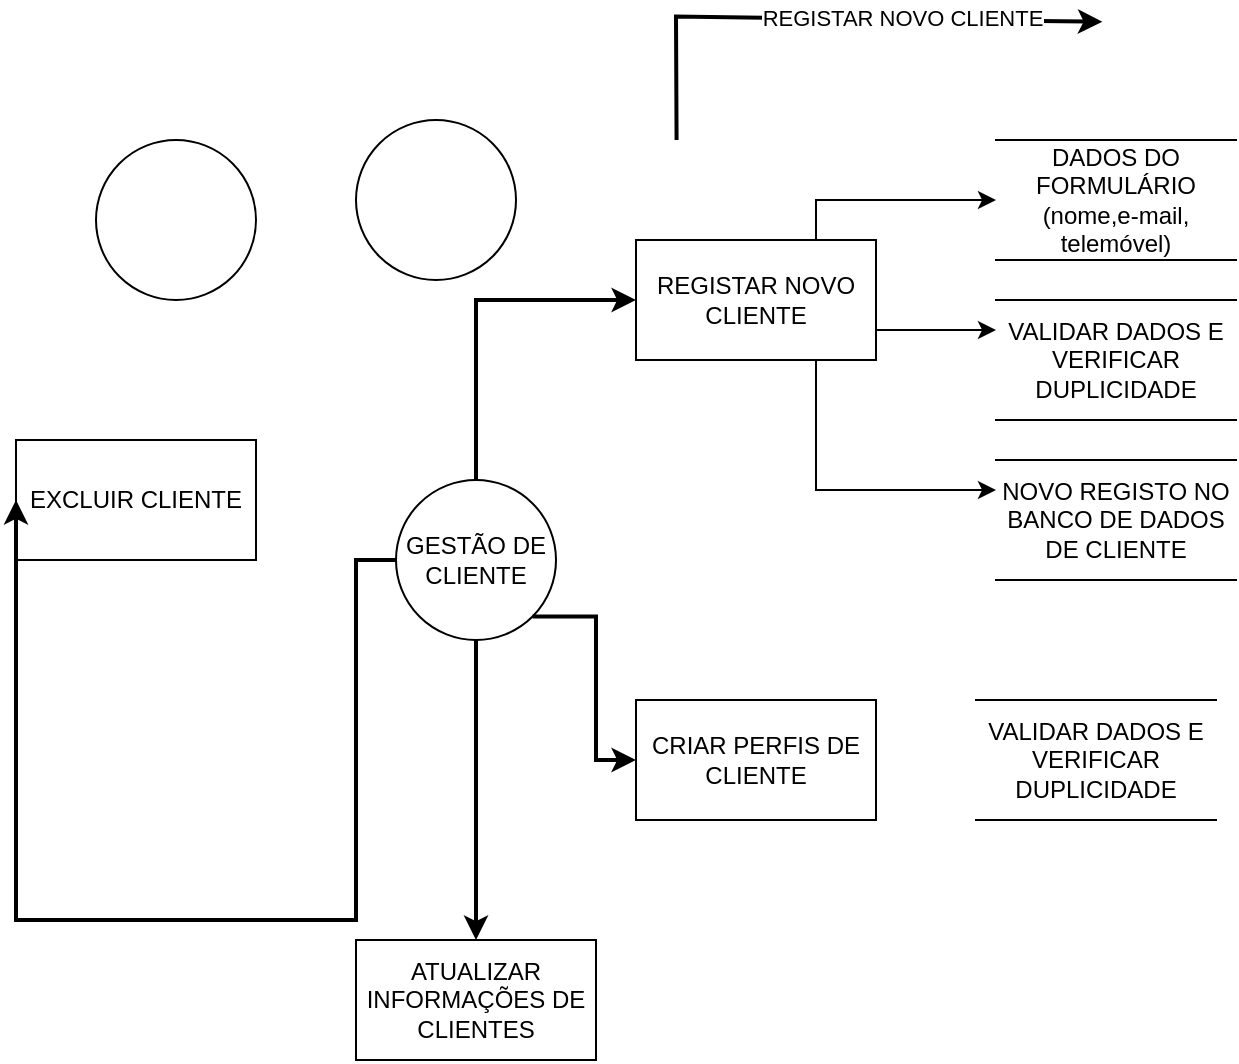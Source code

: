 <mxfile version="24.7.0" type="github">
  <diagram name="Página-1" id="Dr3p4S7zPRtVfybd-5ty">
    <mxGraphModel dx="1050" dy="557" grid="1" gridSize="10" guides="1" tooltips="1" connect="1" arrows="1" fold="1" page="1" pageScale="1" pageWidth="827" pageHeight="1169" math="0" shadow="0">
      <root>
        <mxCell id="0" />
        <mxCell id="1" parent="0" />
        <mxCell id="Y3ODHWRe5vrafWBGQ1nY-9" style="edgeStyle=orthogonalEdgeStyle;rounded=0;orthogonalLoop=1;jettySize=auto;html=1;strokeWidth=2;exitX=0.5;exitY=0;exitDx=0;exitDy=0;entryX=0;entryY=0.5;entryDx=0;entryDy=0;" edge="1" parent="1" source="Y3ODHWRe5vrafWBGQ1nY-1" target="Y3ODHWRe5vrafWBGQ1nY-6">
          <mxGeometry relative="1" as="geometry">
            <mxPoint x="400" y="270" as="sourcePoint" />
            <mxPoint x="440" y="200" as="targetPoint" />
            <Array as="points">
              <mxPoint x="400" y="200" />
            </Array>
          </mxGeometry>
        </mxCell>
        <mxCell id="Y3ODHWRe5vrafWBGQ1nY-1" value="GESTÃO DE CLIENTE" style="ellipse;whiteSpace=wrap;html=1;aspect=fixed;" vertex="1" parent="1">
          <mxGeometry x="360" y="290" width="80" height="80" as="geometry" />
        </mxCell>
        <mxCell id="Y3ODHWRe5vrafWBGQ1nY-2" value="ATUALIZAR INFORMAÇÕES DE CLIENTES" style="rounded=0;whiteSpace=wrap;html=1;" vertex="1" parent="1">
          <mxGeometry x="340" y="520" width="120" height="60" as="geometry" />
        </mxCell>
        <mxCell id="Y3ODHWRe5vrafWBGQ1nY-3" value="" style="ellipse;whiteSpace=wrap;html=1;aspect=fixed;" vertex="1" parent="1">
          <mxGeometry x="340" y="110" width="80" height="80" as="geometry" />
        </mxCell>
        <mxCell id="Y3ODHWRe5vrafWBGQ1nY-4" value="CRIAR PERFIS DE CLIENTE" style="rounded=0;whiteSpace=wrap;html=1;" vertex="1" parent="1">
          <mxGeometry x="480" y="400" width="120" height="60" as="geometry" />
        </mxCell>
        <mxCell id="Y3ODHWRe5vrafWBGQ1nY-5" value="" style="ellipse;whiteSpace=wrap;html=1;aspect=fixed;" vertex="1" parent="1">
          <mxGeometry x="210" y="120" width="80" height="80" as="geometry" />
        </mxCell>
        <mxCell id="Y3ODHWRe5vrafWBGQ1nY-23" style="edgeStyle=orthogonalEdgeStyle;rounded=0;orthogonalLoop=1;jettySize=auto;html=1;entryX=0;entryY=0.25;entryDx=0;entryDy=0;exitX=1;exitY=0.75;exitDx=0;exitDy=0;" edge="1" parent="1" source="Y3ODHWRe5vrafWBGQ1nY-6" target="Y3ODHWRe5vrafWBGQ1nY-16">
          <mxGeometry relative="1" as="geometry" />
        </mxCell>
        <mxCell id="Y3ODHWRe5vrafWBGQ1nY-24" style="edgeStyle=orthogonalEdgeStyle;rounded=0;orthogonalLoop=1;jettySize=auto;html=1;entryX=0;entryY=0.5;entryDx=0;entryDy=0;exitX=0.75;exitY=0;exitDx=0;exitDy=0;" edge="1" parent="1" source="Y3ODHWRe5vrafWBGQ1nY-6" target="Y3ODHWRe5vrafWBGQ1nY-15">
          <mxGeometry relative="1" as="geometry" />
        </mxCell>
        <mxCell id="Y3ODHWRe5vrafWBGQ1nY-26" style="edgeStyle=orthogonalEdgeStyle;rounded=0;orthogonalLoop=1;jettySize=auto;html=1;entryX=0;entryY=0.25;entryDx=0;entryDy=0;exitX=0.75;exitY=1;exitDx=0;exitDy=0;" edge="1" parent="1" source="Y3ODHWRe5vrafWBGQ1nY-6" target="Y3ODHWRe5vrafWBGQ1nY-21">
          <mxGeometry relative="1" as="geometry" />
        </mxCell>
        <mxCell id="Y3ODHWRe5vrafWBGQ1nY-6" value="REGISTAR NOVO CLIENTE" style="rounded=0;whiteSpace=wrap;html=1;" vertex="1" parent="1">
          <mxGeometry x="480" y="170" width="120" height="60" as="geometry" />
        </mxCell>
        <mxCell id="Y3ODHWRe5vrafWBGQ1nY-7" value="" style="endArrow=classic;html=1;rounded=0;strokeWidth=2;exitX=1;exitY=0;exitDx=0;exitDy=0;entryX=0.01;entryY=0.377;entryDx=0;entryDy=0;entryPerimeter=0;" edge="1" parent="1">
          <mxGeometry relative="1" as="geometry">
            <mxPoint x="500.284" y="119.996" as="sourcePoint" />
            <mxPoint x="713.2" y="60.9" as="targetPoint" />
            <Array as="points">
              <mxPoint x="500" y="58.28" />
            </Array>
          </mxGeometry>
        </mxCell>
        <mxCell id="Y3ODHWRe5vrafWBGQ1nY-8" value="REGISTAR NOVO CLIENTE" style="edgeLabel;resizable=0;html=1;;align=center;verticalAlign=middle;" connectable="0" vertex="1" parent="Y3ODHWRe5vrafWBGQ1nY-7">
          <mxGeometry relative="1" as="geometry">
            <mxPoint x="37" as="offset" />
          </mxGeometry>
        </mxCell>
        <mxCell id="Y3ODHWRe5vrafWBGQ1nY-10" style="edgeStyle=orthogonalEdgeStyle;rounded=0;orthogonalLoop=1;jettySize=auto;html=1;entryX=0;entryY=0.5;entryDx=0;entryDy=0;strokeWidth=2;exitX=1;exitY=1;exitDx=0;exitDy=0;" edge="1" parent="1" source="Y3ODHWRe5vrafWBGQ1nY-1" target="Y3ODHWRe5vrafWBGQ1nY-4">
          <mxGeometry relative="1" as="geometry">
            <mxPoint x="460" y="330" as="sourcePoint" />
            <mxPoint x="660" y="250" as="targetPoint" />
          </mxGeometry>
        </mxCell>
        <mxCell id="Y3ODHWRe5vrafWBGQ1nY-11" style="edgeStyle=orthogonalEdgeStyle;rounded=0;orthogonalLoop=1;jettySize=auto;html=1;strokeWidth=2;exitX=0.5;exitY=1;exitDx=0;exitDy=0;entryX=0.5;entryY=0;entryDx=0;entryDy=0;" edge="1" parent="1" source="Y3ODHWRe5vrafWBGQ1nY-1" target="Y3ODHWRe5vrafWBGQ1nY-2">
          <mxGeometry relative="1" as="geometry">
            <mxPoint x="400" y="390" as="sourcePoint" />
            <mxPoint x="400" y="490" as="targetPoint" />
            <Array as="points" />
          </mxGeometry>
        </mxCell>
        <mxCell id="Y3ODHWRe5vrafWBGQ1nY-12" value="EXCLUIR CLIENTE" style="rounded=0;whiteSpace=wrap;html=1;" vertex="1" parent="1">
          <mxGeometry x="170" y="270" width="120" height="60" as="geometry" />
        </mxCell>
        <mxCell id="Y3ODHWRe5vrafWBGQ1nY-13" style="edgeStyle=orthogonalEdgeStyle;rounded=0;orthogonalLoop=1;jettySize=auto;html=1;entryX=0;entryY=0.5;entryDx=0;entryDy=0;strokeWidth=2;exitX=0;exitY=0.5;exitDx=0;exitDy=0;" edge="1" parent="1" source="Y3ODHWRe5vrafWBGQ1nY-1" target="Y3ODHWRe5vrafWBGQ1nY-12">
          <mxGeometry relative="1" as="geometry">
            <mxPoint x="340" y="330" as="sourcePoint" />
            <mxPoint x="420" y="510" as="targetPoint" />
            <Array as="points">
              <mxPoint x="340" y="330" />
              <mxPoint x="340" y="510" />
            </Array>
          </mxGeometry>
        </mxCell>
        <mxCell id="Y3ODHWRe5vrafWBGQ1nY-15" value="DADOS DO FORMULÁRIO (nome,e-mail, telemóvel)" style="shape=partialRectangle;whiteSpace=wrap;html=1;left=0;right=0;fillColor=none;" vertex="1" parent="1">
          <mxGeometry x="660" y="120" width="120" height="60" as="geometry" />
        </mxCell>
        <mxCell id="Y3ODHWRe5vrafWBGQ1nY-16" value="VALIDAR DADOS E VERIFICAR DUPLICIDADE" style="shape=partialRectangle;whiteSpace=wrap;html=1;left=0;right=0;fillColor=none;" vertex="1" parent="1">
          <mxGeometry x="660" y="200" width="120" height="60" as="geometry" />
        </mxCell>
        <mxCell id="Y3ODHWRe5vrafWBGQ1nY-21" value="NOVO REGISTO NO BANCO DE DADOS DE CLIENTE" style="shape=partialRectangle;whiteSpace=wrap;html=1;left=0;right=0;fillColor=none;" vertex="1" parent="1">
          <mxGeometry x="660" y="280" width="120" height="60" as="geometry" />
        </mxCell>
        <mxCell id="Y3ODHWRe5vrafWBGQ1nY-27" value="VALIDAR DADOS E VERIFICAR DUPLICIDADE" style="shape=partialRectangle;whiteSpace=wrap;html=1;left=0;right=0;fillColor=none;" vertex="1" parent="1">
          <mxGeometry x="650" y="400" width="120" height="60" as="geometry" />
        </mxCell>
      </root>
    </mxGraphModel>
  </diagram>
</mxfile>
